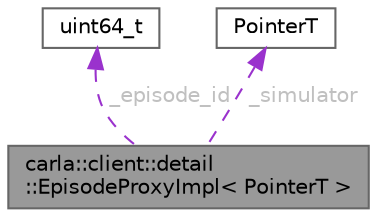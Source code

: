 digraph "carla::client::detail::EpisodeProxyImpl&lt; PointerT &gt;"
{
 // INTERACTIVE_SVG=YES
 // LATEX_PDF_SIZE
  bgcolor="transparent";
  edge [fontname=Helvetica,fontsize=10,labelfontname=Helvetica,labelfontsize=10];
  node [fontname=Helvetica,fontsize=10,shape=box,height=0.2,width=0.4];
  Node1 [id="Node000001",label="carla::client::detail\l::EpisodeProxyImpl\< PointerT \>",height=0.2,width=0.4,color="gray40", fillcolor="grey60", style="filled", fontcolor="black",tooltip="Provides access to the Simulator during a given episode."];
  Node2 -> Node1 [id="edge1_Node000001_Node000002",dir="back",color="darkorchid3",style="dashed",tooltip=" ",label=" _episode_id",fontcolor="grey" ];
  Node2 [id="Node000002",label="uint64_t",height=0.2,width=0.4,color="gray40", fillcolor="white", style="filled",tooltip=" "];
  Node3 -> Node1 [id="edge2_Node000001_Node000003",dir="back",color="darkorchid3",style="dashed",tooltip=" ",label=" _simulator",fontcolor="grey" ];
  Node3 [id="Node000003",label="PointerT",height=0.2,width=0.4,color="gray40", fillcolor="white", style="filled",tooltip=" "];
}

